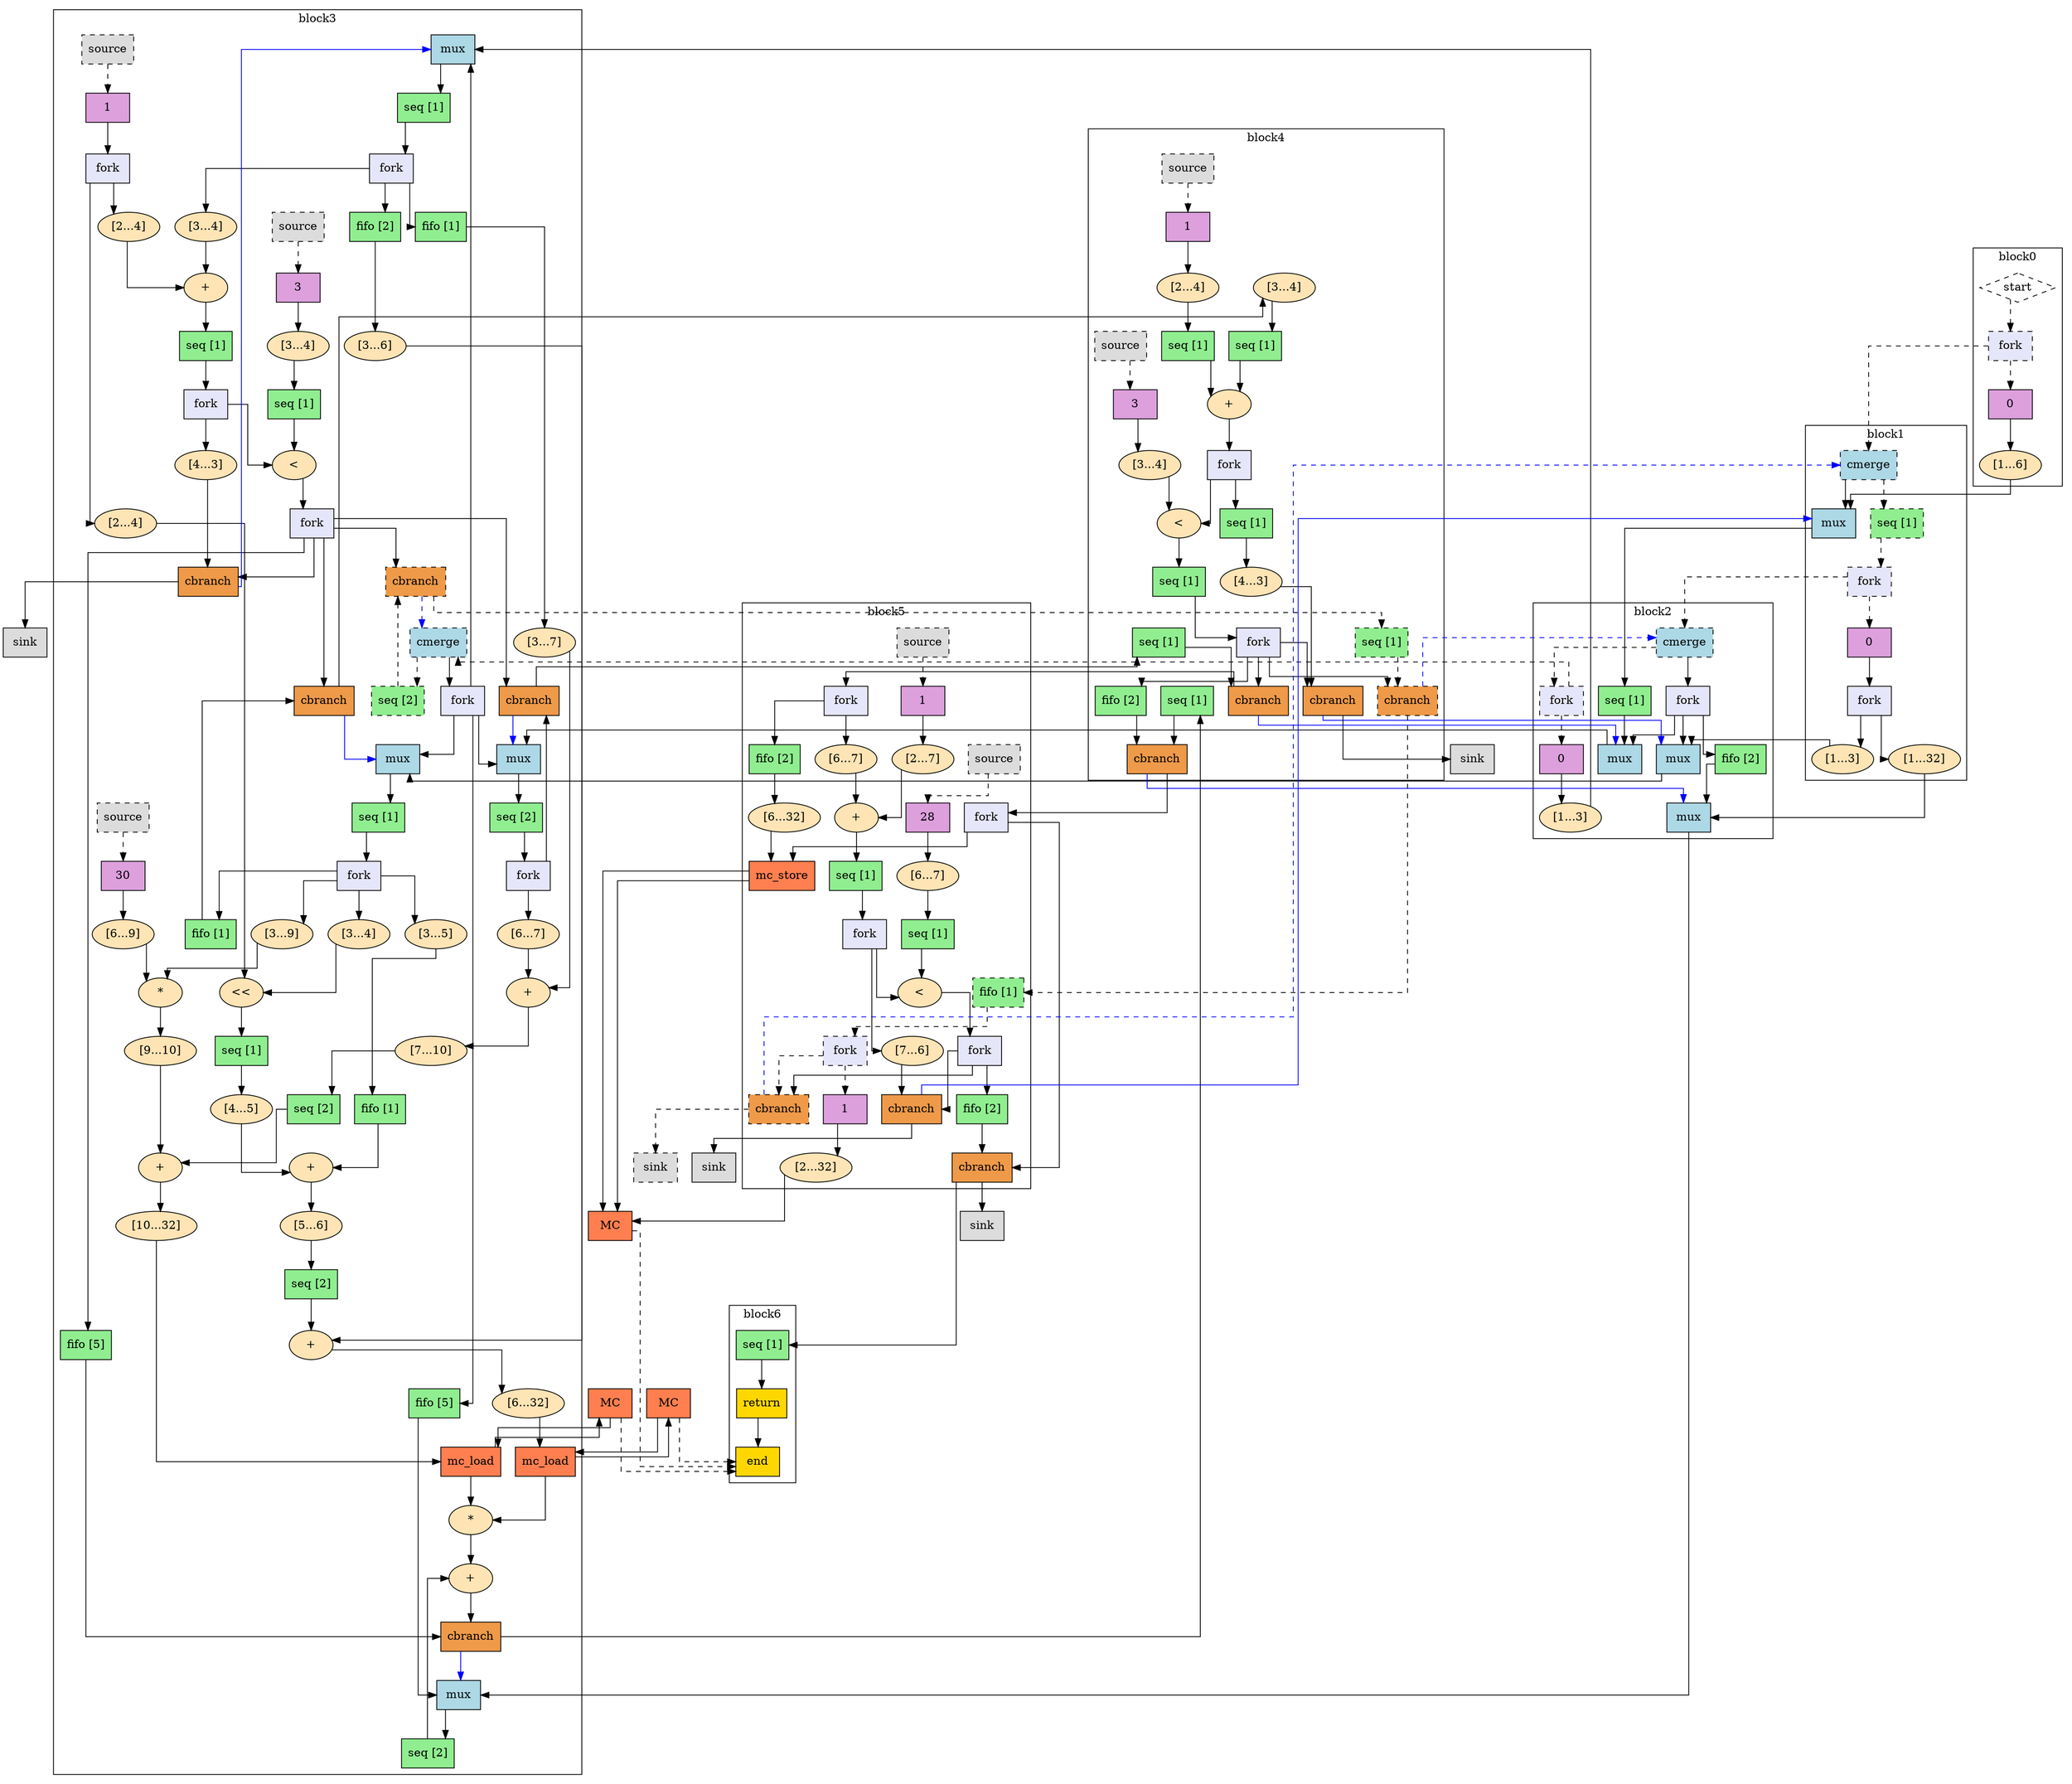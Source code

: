 Digraph G {
  splines=ortho;
  compound=true; // Allow edges between clusters
  // Function arguments
  "start" [mlir_op="handshake.arg", shape=diamond, style=dashed, label="start", ]
  // Function operations
  "mem_controller0" [mlir_op="handshake.mem_controller", fillcolor=coral, shape=box, label="MC", style="filled", ]
  "mem_controller1" [mlir_op="handshake.mem_controller", fillcolor=coral, shape=box, label="MC", style="filled", ]
  "mem_controller2" [mlir_op="handshake.mem_controller", fillcolor=coral, shape=box, label="MC", style="filled", ]
  "fork0" [mlir_op="handshake.fork", fillcolor=lavender, shape=box, label="fork", style="filled, dashed", ]
  "constant0" [mlir_op="handshake.constant", fillcolor=plum, shape=box, label="0", style="filled", ]
  "extsi0" [mlir_op="arith.extsi", fillcolor=moccasin, shape=oval, label="[1...6]", style="filled", ]
  "mux0" [mlir_op="handshake.mux", fillcolor=lightblue, shape=box, label="mux", style="filled", ]
  "control_merge0" [mlir_op="handshake.control_merge", fillcolor=lightblue, shape=box, label="cmerge", style="filled, dashed", ]
  "buffer7" [mlir_op="handshake.buffer", fillcolor=lightgreen, shape=box, label="seq [1]", style="filled, dashed", ]
  "fork1" [mlir_op="handshake.fork", fillcolor=lavender, shape=box, label="fork", style="filled, dashed", ]
  "constant1" [mlir_op="handshake.constant", fillcolor=plum, shape=box, label="0", style="filled", ]
  "fork2" [mlir_op="handshake.fork", fillcolor=lavender, shape=box, label="fork", style="filled", ]
  "extsi1" [mlir_op="arith.extsi", fillcolor=moccasin, shape=oval, label="[1...3]", style="filled", ]
  "extsi10" [mlir_op="arith.extsi", fillcolor=moccasin, shape=oval, label="[1...32]", style="filled", ]
  "mux1" [mlir_op="handshake.mux", fillcolor=lightblue, shape=box, label="mux", style="filled", ]
  "buffer8" [mlir_op="handshake.buffer", fillcolor=lightgreen, shape=box, label="fifo [2]", style="filled", ]
  "mux2" [mlir_op="handshake.mux", fillcolor=lightblue, shape=box, label="mux", style="filled", ]
  "buffer14" [mlir_op="handshake.buffer", fillcolor=lightgreen, shape=box, label="seq [1]", style="filled", ]
  "mux3" [mlir_op="handshake.mux", fillcolor=lightblue, shape=box, label="mux", style="filled", ]
  "control_merge1" [mlir_op="handshake.control_merge", fillcolor=lightblue, shape=box, label="cmerge", style="filled, dashed", ]
  "fork3" [mlir_op="handshake.fork", fillcolor=lavender, shape=box, label="fork", style="filled", ]
  "fork4" [mlir_op="handshake.fork", fillcolor=lavender, shape=box, label="fork", style="filled, dashed", ]
  "constant4" [mlir_op="handshake.constant", fillcolor=plum, shape=box, label="0", style="filled", ]
  "extsi2" [mlir_op="arith.extsi", fillcolor=moccasin, shape=oval, label="[1...3]", style="filled", ]
  "mux8" [mlir_op="handshake.mux", fillcolor=lightblue, shape=box, label="mux", style="filled", ]
  "buffer10" [mlir_op="handshake.buffer", fillcolor=lightgreen, shape=box, label="seq [1]", style="filled", ]
  "fork5" [mlir_op="handshake.fork", fillcolor=lavender, shape=box, label="fork", style="filled", ]
  "buffer0" [mlir_op="handshake.buffer", fillcolor=lightgreen, shape=box, label="fifo [1]", style="filled", ]
  "extsi11" [mlir_op="arith.extsi", fillcolor=moccasin, shape=oval, label="[3...7]", style="filled", ]
  "buffer6" [mlir_op="handshake.buffer", fillcolor=lightgreen, shape=box, label="fifo [2]", style="filled", ]
  "extsi12" [mlir_op="arith.extsi", fillcolor=moccasin, shape=oval, label="[3...6]", style="filled", ]
  "extsi13" [mlir_op="arith.extsi", fillcolor=moccasin, shape=oval, label="[3...4]", style="filled", ]
  "buffer32" [mlir_op="handshake.buffer", fillcolor=lightgreen, shape=box, label="fifo [5]", style="filled", ]
  "mux5" [mlir_op="handshake.mux", fillcolor=lightblue, shape=box, label="mux", style="filled", ]
  "mux4" [mlir_op="handshake.mux", fillcolor=lightblue, shape=box, label="mux", style="filled", ]
  "buffer20" [mlir_op="handshake.buffer", fillcolor=lightgreen, shape=box, label="seq [2]", style="filled", ]
  "fork6" [mlir_op="handshake.fork", fillcolor=lavender, shape=box, label="fork", style="filled", ]
  "extsi14" [mlir_op="arith.extsi", fillcolor=moccasin, shape=oval, label="[6...7]", style="filled", ]
  "mux6" [mlir_op="handshake.mux", fillcolor=lightblue, shape=box, label="mux", style="filled", ]
  "buffer22" [mlir_op="handshake.buffer", fillcolor=lightgreen, shape=box, label="seq [1]", style="filled", ]
  "fork7" [mlir_op="handshake.fork", fillcolor=lavender, shape=box, label="fork", style="filled", ]
  "extsi15" [mlir_op="arith.extsi", fillcolor=moccasin, shape=oval, label="[3...9]", style="filled", ]
  "extsi3" [mlir_op="arith.extsi", fillcolor=moccasin, shape=oval, label="[3...5]", style="filled", ]
  "extsi16" [mlir_op="arith.extsi", fillcolor=moccasin, shape=oval, label="[3...4]", style="filled", ]
  "control_merge2" [mlir_op="handshake.control_merge", fillcolor=lightblue, shape=box, label="cmerge", style="filled, dashed", ]
  "fork8" [mlir_op="handshake.fork", fillcolor=lavender, shape=box, label="fork", style="filled", ]
  "source0" [mlir_op="handshake.source", fillcolor=gainsboro, shape=box, label="source", style="filled, dashed", ]
  "constant5" [mlir_op="handshake.constant", fillcolor=plum, shape=box, label="30", style="filled", ]
  "extsi17" [mlir_op="arith.extsi", fillcolor=moccasin, shape=oval, label="[6...9]", style="filled", ]
  "source1" [mlir_op="handshake.source", fillcolor=gainsboro, shape=box, label="source", style="filled, dashed", ]
  "constant12" [mlir_op="handshake.constant", fillcolor=plum, shape=box, label="3", style="filled", ]
  "extsi18" [mlir_op="arith.extsi", fillcolor=moccasin, shape=oval, label="[3...4]", style="filled", ]
  "source2" [mlir_op="handshake.source", fillcolor=gainsboro, shape=box, label="source", style="filled, dashed", ]
  "constant13" [mlir_op="handshake.constant", fillcolor=plum, shape=box, label="1", style="filled", ]
  "fork9" [mlir_op="handshake.fork", fillcolor=lavender, shape=box, label="fork", style="filled", ]
  "extui0" [mlir_op="arith.extui", fillcolor=moccasin, shape=oval, label="[2...4]", style="filled", ]
  "extsi19" [mlir_op="arith.extsi", fillcolor=moccasin, shape=oval, label="[2...4]", style="filled", ]
  "shli0" [mlir_op="arith.shli", fillcolor=moccasin, shape=oval, label="<<", style="filled", ]
  "buffer19" [mlir_op="handshake.buffer", fillcolor=lightgreen, shape=box, label="seq [1]", style="filled", ]
  "extsi20" [mlir_op="arith.extsi", fillcolor=moccasin, shape=oval, label="[4...5]", style="filled", ]
  "buffer17" [mlir_op="handshake.buffer", fillcolor=lightgreen, shape=box, label="fifo [1]", style="filled", ]
  "addi1" [mlir_op="arith.addi", fillcolor=moccasin, shape=oval, label="+", style="filled", ]
  "extsi21" [mlir_op="arith.extsi", fillcolor=moccasin, shape=oval, label="[5...6]", style="filled", ]
  "buffer15" [mlir_op="handshake.buffer", fillcolor=lightgreen, shape=box, label="seq [2]", style="filled", ]
  "addi2" [mlir_op="arith.addi", fillcolor=moccasin, shape=oval, label="+", style="filled", ]
  "extsi22" [mlir_op="arith.extsi", fillcolor=moccasin, shape=oval, label="[6...32]", style="filled", ]
  "mc_load0" [mlir_op="handshake.mc_load", fillcolor=coral, shape=box, label="mc_load", style="filled", ]
  "addi3" [mlir_op="arith.addi", fillcolor=moccasin, shape=oval, label="+", style="filled", ]
  "extsi23" [mlir_op="arith.extsi", fillcolor=moccasin, shape=oval, label="[7...10]", style="filled", ]
  "muli1" [mlir_op="arith.muli", fillcolor=moccasin, shape=oval, label="*", style="filled", ]
  "extsi24" [mlir_op="arith.extsi", fillcolor=moccasin, shape=oval, label="[9...10]", style="filled", ]
  "buffer28" [mlir_op="handshake.buffer", fillcolor=lightgreen, shape=box, label="seq [2]", style="filled", ]
  "addi4" [mlir_op="arith.addi", fillcolor=moccasin, shape=oval, label="+", style="filled", ]
  "extsi25" [mlir_op="arith.extsi", fillcolor=moccasin, shape=oval, label="[10...32]", style="filled", ]
  "mc_load1" [mlir_op="handshake.mc_load", fillcolor=coral, shape=box, label="mc_load", style="filled", ]
  "muli0" [mlir_op="arith.muli", fillcolor=moccasin, shape=oval, label="*", style="filled", ]
  "buffer27" [mlir_op="handshake.buffer", fillcolor=lightgreen, shape=box, label="seq [2]", style="filled", ]
  "addi0" [mlir_op="arith.addi", fillcolor=moccasin, shape=oval, label="+", style="filled", ]
  "addi8" [mlir_op="arith.addi", fillcolor=moccasin, shape=oval, label="+", style="filled", ]
  "buffer12" [mlir_op="handshake.buffer", fillcolor=lightgreen, shape=box, label="seq [1]", style="filled", ]
  "fork10" [mlir_op="handshake.fork", fillcolor=lavender, shape=box, label="fork", style="filled", ]
  "trunci0" [mlir_op="arith.trunci", fillcolor=moccasin, shape=oval, label="[4...3]", style="filled", ]
  "buffer11" [mlir_op="handshake.buffer", fillcolor=lightgreen, shape=box, label="seq [1]", style="filled", ]
  "cmpi0" [mlir_op="arith.cmpi<", fillcolor=moccasin, shape=oval, label="<", style="filled", ]
  "fork11" [mlir_op="handshake.fork", fillcolor=lavender, shape=box, label="fork", style="filled", ]
  "cond_br0" [mlir_op="handshake.cond_br", fillcolor=tan2, shape=box, label="cbranch", style="filled", ]
  "sink0" [mlir_op="handshake.sink", fillcolor=gainsboro, shape=box, label="sink", style="filled", ]
  "buffer13" [mlir_op="handshake.buffer", fillcolor=lightgreen, shape=box, label="fifo [5]", style="filled", ]
  "cond_br4" [mlir_op="handshake.cond_br", fillcolor=tan2, shape=box, label="cbranch", style="filled", ]
  "cond_br1" [mlir_op="handshake.cond_br", fillcolor=tan2, shape=box, label="cbranch", style="filled", ]
  "buffer31" [mlir_op="handshake.buffer", fillcolor=lightgreen, shape=box, label="fifo [1]", style="filled", ]
  "cond_br2" [mlir_op="handshake.cond_br", fillcolor=tan2, shape=box, label="cbranch", style="filled", ]
  "buffer25" [mlir_op="handshake.buffer", fillcolor=lightgreen, shape=box, label="seq [2]", style="filled, dashed", ]
  "cond_br7" [mlir_op="handshake.cond_br", fillcolor=tan2, shape=box, label="cbranch", style="filled, dashed", ]
  "extsi4" [mlir_op="arith.extsi", fillcolor=moccasin, shape=oval, label="[3...4]", style="filled", ]
  "source3" [mlir_op="handshake.source", fillcolor=gainsboro, shape=box, label="source", style="filled, dashed", ]
  "constant14" [mlir_op="handshake.constant", fillcolor=plum, shape=box, label="3", style="filled", ]
  "extsi5" [mlir_op="arith.extsi", fillcolor=moccasin, shape=oval, label="[3...4]", style="filled", ]
  "source4" [mlir_op="handshake.source", fillcolor=gainsboro, shape=box, label="source", style="filled, dashed", ]
  "constant15" [mlir_op="handshake.constant", fillcolor=plum, shape=box, label="1", style="filled", ]
  "extsi26" [mlir_op="arith.extsi", fillcolor=moccasin, shape=oval, label="[2...4]", style="filled", ]
  "buffer16" [mlir_op="handshake.buffer", fillcolor=lightgreen, shape=box, label="seq [1]", style="filled", ]
  "buffer18" [mlir_op="handshake.buffer", fillcolor=lightgreen, shape=box, label="seq [1]", style="filled", ]
  "addi5" [mlir_op="arith.addi", fillcolor=moccasin, shape=oval, label="+", style="filled", ]
  "fork12" [mlir_op="handshake.fork", fillcolor=lavender, shape=box, label="fork", style="filled", ]
  "buffer3" [mlir_op="handshake.buffer", fillcolor=lightgreen, shape=box, label="seq [1]", style="filled", ]
  "trunci1" [mlir_op="arith.trunci", fillcolor=moccasin, shape=oval, label="[4...3]", style="filled", ]
  "cmpi1" [mlir_op="arith.cmpi<", fillcolor=moccasin, shape=oval, label="<", style="filled", ]
  "buffer21" [mlir_op="handshake.buffer", fillcolor=lightgreen, shape=box, label="seq [1]", style="filled", ]
  "fork13" [mlir_op="handshake.fork", fillcolor=lavender, shape=box, label="fork", style="filled", ]
  "cond_br3" [mlir_op="handshake.cond_br", fillcolor=tan2, shape=box, label="cbranch", style="filled", ]
  "sink1" [mlir_op="handshake.sink", fillcolor=gainsboro, shape=box, label="sink", style="filled", ]
  "buffer23" [mlir_op="handshake.buffer", fillcolor=lightgreen, shape=box, label="seq [1]", style="filled", ]
  "buffer29" [mlir_op="handshake.buffer", fillcolor=lightgreen, shape=box, label="fifo [2]", style="filled", ]
  "cond_br13" [mlir_op="handshake.cond_br", fillcolor=tan2, shape=box, label="cbranch", style="filled", ]
  "buffer5" [mlir_op="handshake.buffer", fillcolor=lightgreen, shape=box, label="seq [1]", style="filled", ]
  "cond_br5" [mlir_op="handshake.cond_br", fillcolor=tan2, shape=box, label="cbranch", style="filled", ]
  "buffer2" [mlir_op="handshake.buffer", fillcolor=lightgreen, shape=box, label="seq [1]", style="filled, dashed", ]
  "cond_br15" [mlir_op="handshake.cond_br", fillcolor=tan2, shape=box, label="cbranch", style="filled, dashed", ]
  "fork14" [mlir_op="handshake.fork", fillcolor=lavender, shape=box, label="fork", style="filled", ]
  "extsi6" [mlir_op="arith.extsi", fillcolor=moccasin, shape=oval, label="[6...7]", style="filled", ]
  "buffer24" [mlir_op="handshake.buffer", fillcolor=lightgreen, shape=box, label="fifo [2]", style="filled", ]
  "extsi27" [mlir_op="arith.extsi", fillcolor=moccasin, shape=oval, label="[6...32]", style="filled", ]
  "fork15" [mlir_op="handshake.fork", fillcolor=lavender, shape=box, label="fork", style="filled", ]
  "buffer30" [mlir_op="handshake.buffer", fillcolor=lightgreen, shape=box, label="fifo [1]", style="filled, dashed", ]
  "fork16" [mlir_op="handshake.fork", fillcolor=lavender, shape=box, label="fork", style="filled, dashed", ]
  "constant16" [mlir_op="handshake.constant", fillcolor=plum, shape=box, label="1", style="filled", ]
  "extsi7" [mlir_op="arith.extsi", fillcolor=moccasin, shape=oval, label="[2...32]", style="filled", ]
  "source5" [mlir_op="handshake.source", fillcolor=gainsboro, shape=box, label="source", style="filled, dashed", ]
  "constant17" [mlir_op="handshake.constant", fillcolor=plum, shape=box, label="28", style="filled", ]
  "extsi8" [mlir_op="arith.extsi", fillcolor=moccasin, shape=oval, label="[6...7]", style="filled", ]
  "source6" [mlir_op="handshake.source", fillcolor=gainsboro, shape=box, label="source", style="filled, dashed", ]
  "constant18" [mlir_op="handshake.constant", fillcolor=plum, shape=box, label="1", style="filled", ]
  "extsi28" [mlir_op="arith.extsi", fillcolor=moccasin, shape=oval, label="[2...7]", style="filled", ]
  "mc_store0" [mlir_op="handshake.mc_store", fillcolor=coral, shape=box, label="mc_store", style="filled", ]
  "addi6" [mlir_op="arith.addi", fillcolor=moccasin, shape=oval, label="+", style="filled", ]
  "buffer26" [mlir_op="handshake.buffer", fillcolor=lightgreen, shape=box, label="seq [1]", style="filled", ]
  "fork17" [mlir_op="handshake.fork", fillcolor=lavender, shape=box, label="fork", style="filled", ]
  "trunci2" [mlir_op="arith.trunci", fillcolor=moccasin, shape=oval, label="[7...6]", style="filled", ]
  "buffer1" [mlir_op="handshake.buffer", fillcolor=lightgreen, shape=box, label="seq [1]", style="filled", ]
  "cmpi2" [mlir_op="arith.cmpi<", fillcolor=moccasin, shape=oval, label="<", style="filled", ]
  "fork18" [mlir_op="handshake.fork", fillcolor=lavender, shape=box, label="fork", style="filled", ]
  "cond_br6" [mlir_op="handshake.cond_br", fillcolor=tan2, shape=box, label="cbranch", style="filled", ]
  "sink2" [mlir_op="handshake.sink", fillcolor=gainsboro, shape=box, label="sink", style="filled", ]
  "cond_br20" [mlir_op="handshake.cond_br", fillcolor=tan2, shape=box, label="cbranch", style="filled, dashed", ]
  "sink3" [mlir_op="handshake.sink", fillcolor=gainsboro, shape=box, label="sink", style="filled, dashed", ]
  "buffer4" [mlir_op="handshake.buffer", fillcolor=lightgreen, shape=box, label="fifo [2]", style="filled", ]
  "cond_br21" [mlir_op="handshake.cond_br", fillcolor=tan2, shape=box, label="cbranch", style="filled", ]
  "sink4" [mlir_op="handshake.sink", fillcolor=gainsboro, shape=box, label="sink", style="filled", ]
  "buffer9" [mlir_op="handshake.buffer", fillcolor=lightgreen, shape=box, label="seq [1]", style="filled", ]
  "d_return0" [mlir_op="handshake.d_return", fillcolor=gold, shape=box, label="return", style="filled", ]
  "end0" [mlir_op="handshake.end", fillcolor=gold, shape=box, label="end", style="filled", ]
  // Edges within basic block 0
  subgraph "cluster0" {
    label="block0"
    "fork0" -> "constant0" [style=dashed, ]
    "constant0" -> "extsi0" []
    "start" -> "fork0" [style=dashed, ]
  }
  // Edges outgoing of basic block 0
  "fork0" -> "control_merge0" [style=dashed, ]
  "extsi0" -> "mux0" []
  // Edges within basic block 2
  subgraph "cluster2" {
    label="block2"
    "buffer8" -> "mux2" []
    "buffer14" -> "mux3" []
    "control_merge1" -> "fork4" [style=dashed, ]
    "control_merge1" -> "fork3" []
    "fork3" -> "mux3" []
    "fork3" -> "mux1" []
    "fork3" -> "buffer8" []
    "fork4" -> "constant4" [style=dashed, ]
    "constant4" -> "extsi2" []
  }
  // Edges outgoing of basic block 2
  "mux1" -> "mux6" []
  "mux2" -> "mux5" []
  "mux3" -> "mux4" []
  "fork4" -> "control_merge2" [style=dashed, ]
  "extsi2" -> "mux8" []
  // Edges within basic block 4
  subgraph "cluster4" {
    label="block4"
    "extsi4" -> "buffer16" []
    "source3" -> "constant14" [style=dashed, ]
    "constant14" -> "extsi5" []
    "extsi5" -> "cmpi1" []
    "source4" -> "constant15" [style=dashed, ]
    "constant15" -> "extsi26" []
    "extsi26" -> "buffer18" []
    "buffer16" -> "addi5" []
    "buffer18" -> "addi5" []
    "addi5" -> "fork12" []
    "fork12" -> "buffer3" []
    "fork12" -> "cmpi1" []
    "buffer3" -> "trunci1" []
    "trunci1" -> "cond_br3" []
    "cmpi1" -> "buffer21" []
    "buffer21" -> "fork13" []
    "fork13" -> "cond_br3" []
    "fork13" -> "cond_br5" []
    "fork13" -> "buffer29" []
    "fork13" -> "cond_br15" []
    "buffer23" -> "cond_br13" []
    "buffer29" -> "cond_br13" []
    "buffer5" -> "cond_br5" []
    "buffer2" -> "cond_br15" [style=dashed, ]
  }
  // Edges outgoing of basic block 4
  "cond_br3" -> "mux1" [ color="blue"]
  "cond_br3" -> "sink1" []
  "cond_br13" -> "mux2" [ color="blue"]
  "cond_br13" -> "fork15" []
  "cond_br5" -> "mux3" [ color="blue"]
  "cond_br5" -> "fork14" []
  "cond_br15" -> "control_merge1" [style=dashed,  color="blue"]
  "cond_br15" -> "buffer30" [style=dashed, ]
  // Edges within basic block 6
  subgraph "cluster6" {
    label="block6"
    "buffer9" -> "d_return0" []
    "d_return0" -> "end0" []
  }
  // Edges within basic block 1
  subgraph "cluster1" {
    label="block1"
    "control_merge0" -> "buffer7" [style=dashed, ]
    "control_merge0" -> "mux0" []
    "buffer7" -> "fork1" [style=dashed, ]
    "fork1" -> "constant1" [style=dashed, ]
    "constant1" -> "fork2" []
    "fork2" -> "extsi1" []
    "fork2" -> "extsi10" []
  }
  // Edges outgoing of basic block 1
  "mux0" -> "buffer14" []
  "fork1" -> "control_merge1" [style=dashed, ]
  "extsi1" -> "mux1" []
  "extsi10" -> "mux2" []
  // Edges within basic block 3
  subgraph "cluster3" {
    label="block3"
    "mux8" -> "buffer10" []
    "buffer10" -> "fork5" []
    "fork5" -> "buffer0" []
    "fork5" -> "buffer6" []
    "fork5" -> "extsi13" []
    "buffer0" -> "extsi11" []
    "extsi11" -> "addi3" []
    "buffer6" -> "extsi12" []
    "extsi12" -> "addi2" []
    "extsi13" -> "addi8" []
    "buffer32" -> "mux5" []
    "mux5" -> "buffer27" []
    "mux4" -> "buffer20" []
    "buffer20" -> "fork6" []
    "fork6" -> "cond_br1" []
    "fork6" -> "extsi14" []
    "extsi14" -> "addi3" []
    "mux6" -> "buffer22" []
    "buffer22" -> "fork7" []
    "fork7" -> "buffer31" []
    "fork7" -> "extsi15" []
    "fork7" -> "extsi3" []
    "fork7" -> "extsi16" []
    "extsi15" -> "muli1" []
    "extsi3" -> "buffer17" []
    "extsi16" -> "shli0" []
    "control_merge2" -> "buffer25" [style=dashed, ]
    "control_merge2" -> "fork8" []
    "fork8" -> "mux4" []
    "fork8" -> "mux6" []
    "fork8" -> "mux8" []
    "fork8" -> "buffer32" []
    "source0" -> "constant5" [style=dashed, ]
    "constant5" -> "extsi17" []
    "extsi17" -> "muli1" []
    "source1" -> "constant12" [style=dashed, ]
    "constant12" -> "extsi18" []
    "extsi18" -> "buffer11" []
    "source2" -> "constant13" [style=dashed, ]
    "constant13" -> "fork9" []
    "fork9" -> "extui0" []
    "fork9" -> "extsi19" []
    "extui0" -> "shli0" []
    "extsi19" -> "addi8" []
    "shli0" -> "buffer19" []
    "buffer19" -> "extsi20" []
    "extsi20" -> "addi1" []
    "buffer17" -> "addi1" []
    "addi1" -> "extsi21" []
    "extsi21" -> "buffer15" []
    "buffer15" -> "addi2" []
    "addi2" -> "extsi22" []
    "extsi22" -> "mc_load0" []
    "mc_load0" -> "muli0" []
    "addi3" -> "extsi23" []
    "extsi23" -> "buffer28" []
    "muli1" -> "extsi24" []
    "extsi24" -> "addi4" []
    "buffer28" -> "addi4" []
    "addi4" -> "extsi25" []
    "extsi25" -> "mc_load1" []
    "mc_load1" -> "muli0" []
    "muli0" -> "addi0" []
    "buffer27" -> "addi0" []
    "addi0" -> "cond_br4" []
    "addi8" -> "buffer12" []
    "buffer12" -> "fork10" []
    "fork10" -> "trunci0" []
    "fork10" -> "cmpi0" []
    "trunci0" -> "cond_br0" []
    "buffer11" -> "cmpi0" []
    "cmpi0" -> "fork11" []
    "fork11" -> "cond_br0" []
    "fork11" -> "cond_br1" []
    "fork11" -> "cond_br2" []
    "fork11" -> "buffer13" []
    "fork11" -> "cond_br7" []
    "cond_br0" -> "mux8" [ color="blue"]
    "buffer13" -> "cond_br4" []
    "cond_br4" -> "mux5" [ color="blue"]
    "cond_br1" -> "mux4" [ color="blue"]
    "buffer31" -> "cond_br2" []
    "cond_br2" -> "mux6" [ color="blue"]
    "buffer25" -> "cond_br7" [style=dashed, ]
    "cond_br7" -> "control_merge2" [style=dashed,  color="blue"]
  }
  // Edges outgoing of basic block 3
  "mc_load0" -> "mem_controller1" []
  "mc_load1" -> "mem_controller2" []
  "cond_br0" -> "sink0" []
  "cond_br4" -> "buffer23" []
  "cond_br1" -> "buffer5" []
  "cond_br2" -> "extsi4" []
  "cond_br7" -> "buffer2" [style=dashed, ]
  // Edges within basic block 5
  subgraph "cluster5" {
    label="block5"
    "fork14" -> "extsi6" []
    "fork14" -> "buffer24" []
    "extsi6" -> "addi6" []
    "buffer24" -> "extsi27" []
    "extsi27" -> "mc_store0" []
    "fork15" -> "cond_br21" []
    "fork15" -> "mc_store0" []
    "buffer30" -> "fork16" [style=dashed, ]
    "fork16" -> "cond_br20" [style=dashed, ]
    "fork16" -> "constant16" [style=dashed, ]
    "constant16" -> "extsi7" []
    "source5" -> "constant17" [style=dashed, ]
    "constant17" -> "extsi8" []
    "extsi8" -> "buffer1" []
    "source6" -> "constant18" [style=dashed, ]
    "constant18" -> "extsi28" []
    "extsi28" -> "addi6" []
    "addi6" -> "buffer26" []
    "buffer26" -> "fork17" []
    "fork17" -> "trunci2" []
    "fork17" -> "cmpi2" []
    "trunci2" -> "cond_br6" []
    "buffer1" -> "cmpi2" []
    "cmpi2" -> "fork18" []
    "fork18" -> "cond_br6" []
    "fork18" -> "cond_br20" []
    "fork18" -> "buffer4" []
    "buffer4" -> "cond_br21" []
  }
  // Edges outgoing of basic block 5
  "extsi7" -> "mem_controller0" []
  "mc_store0" -> "mem_controller0" []
  "mc_store0" -> "mem_controller0" []
  "cond_br6" -> "mux0" [ color="blue"]
  "cond_br6" -> "sink2" []
  "cond_br20" -> "control_merge0" [style=dashed,  color="blue"]
  "cond_br20" -> "sink3" [style=dashed, ]
  "cond_br21" -> "sink4" []
  "cond_br21" -> "buffer9" []
  // Edges outside of all basic blocks
  "mem_controller0" -> "end0" [style=dashed, ]
  "mem_controller1" -> "mc_load0" []
  "mem_controller1" -> "end0" [style=dashed, ]
  "mem_controller2" -> "mc_load1" []
  "mem_controller2" -> "end0" [style=dashed, ]
}
